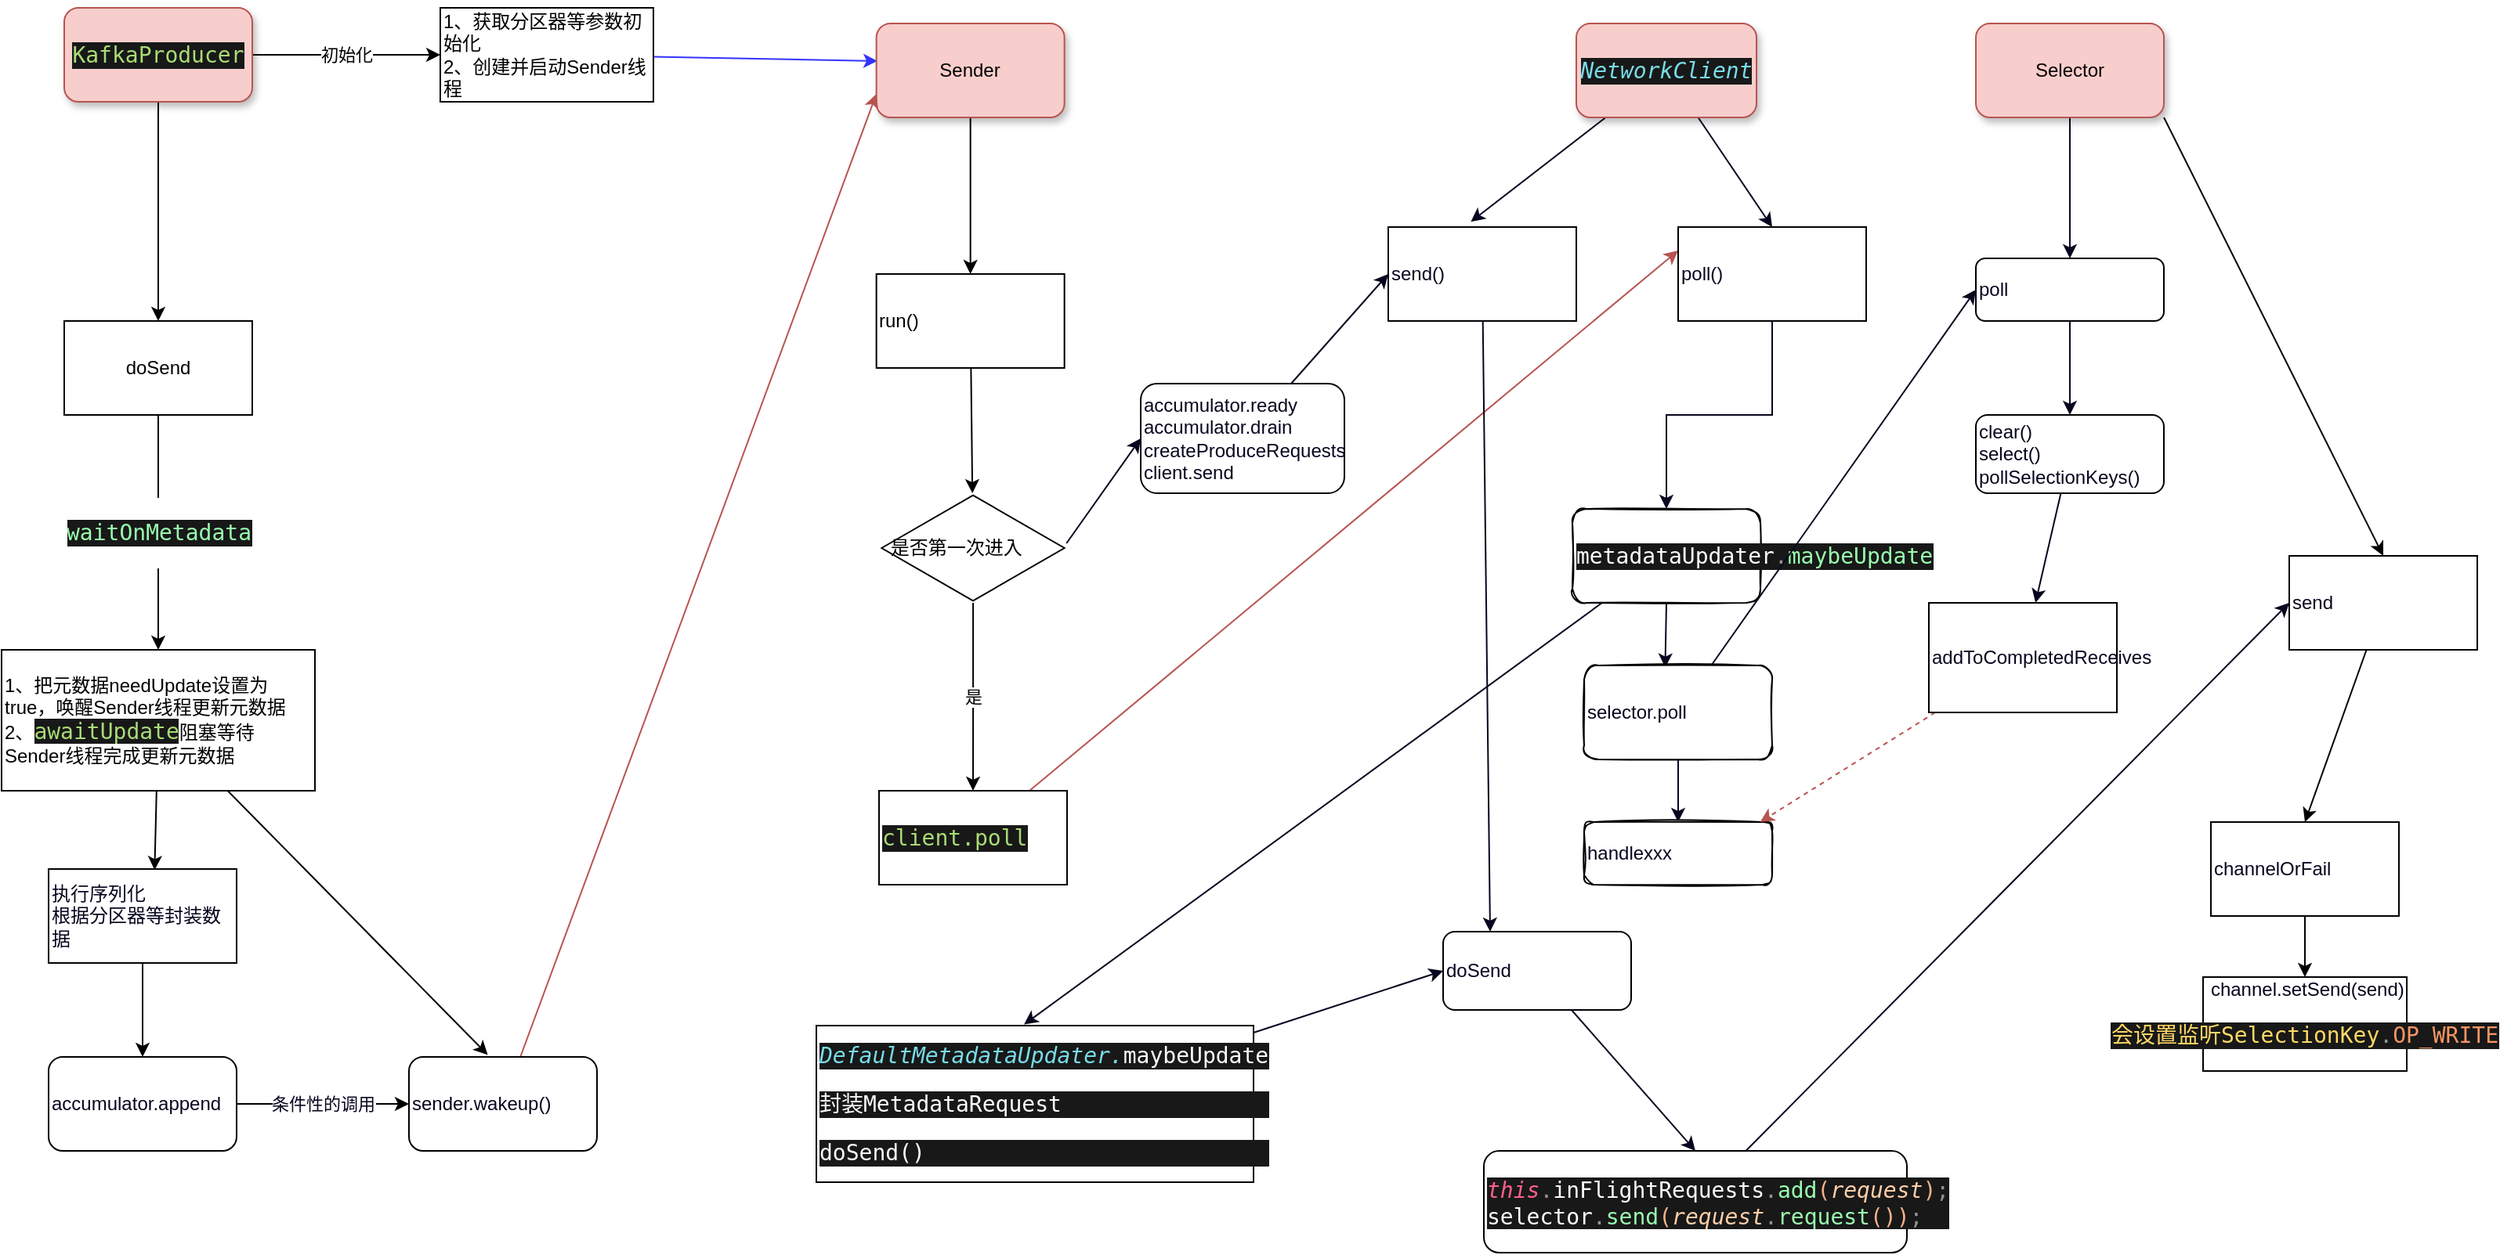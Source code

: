<mxfile version="14.1.8" type="device"><diagram id="FYl6lowcQAgcRIU9G7TE" name="第 1 页"><mxGraphModel dx="1979" dy="1246" grid="1" gridSize="10" guides="1" tooltips="1" connect="1" arrows="1" fold="1" page="1" pageScale="1" pageWidth="827" pageHeight="1169" math="0" shadow="0"><root><mxCell id="0"/><mxCell id="1" parent="0"/><mxCell id="XOlAvqKnSrqdWnLjlaYU-7" value="初始化" style="edgeStyle=orthogonalEdgeStyle;rounded=0;orthogonalLoop=1;jettySize=auto;html=1;" parent="1" source="XOlAvqKnSrqdWnLjlaYU-1" target="XOlAvqKnSrqdWnLjlaYU-6" edge="1"><mxGeometry relative="1" as="geometry"/></mxCell><mxCell id="XOlAvqKnSrqdWnLjlaYU-9" value="" style="edgeStyle=orthogonalEdgeStyle;rounded=0;orthogonalLoop=1;jettySize=auto;html=1;" parent="1" source="XOlAvqKnSrqdWnLjlaYU-1" target="XOlAvqKnSrqdWnLjlaYU-8" edge="1"><mxGeometry relative="1" as="geometry"/></mxCell><mxCell id="XOlAvqKnSrqdWnLjlaYU-1" value="&lt;pre style=&quot;background-color: #181818 ; color: #fcfcfa ; font-family: &amp;#34;sarasa mono sc&amp;#34; , monospace ; font-size: 10.5pt&quot;&gt;&lt;span style=&quot;color: #a9dc76&quot;&gt;KafkaProducer&lt;/span&gt;&lt;/pre&gt;" style="whiteSpace=wrap;html=1;rounded=1;glass=0;shadow=1;fillColor=#f8cecc;strokeColor=#b85450;" parent="1" vertex="1"><mxGeometry x="140" y="10" width="120" height="60" as="geometry"/></mxCell><mxCell id="XOlAvqKnSrqdWnLjlaYU-19" style="rounded=0;orthogonalLoop=1;jettySize=auto;html=1;entryX=0.006;entryY=0.4;entryDx=0;entryDy=0;fontColor=#06061F;strokeColor=#3333FF;entryPerimeter=0;" parent="1" source="XOlAvqKnSrqdWnLjlaYU-6" target="XOlAvqKnSrqdWnLjlaYU-12" edge="1"><mxGeometry relative="1" as="geometry"/></mxCell><mxCell id="XOlAvqKnSrqdWnLjlaYU-76" style="edgeStyle=none;rounded=0;orthogonalLoop=1;jettySize=auto;html=1;exitX=1;exitY=0.5;exitDx=0;exitDy=0;strokeColor=#000000;fontColor=#06061F;" parent="1" source="XOlAvqKnSrqdWnLjlaYU-6" edge="1"><mxGeometry relative="1" as="geometry"><mxPoint x="490" y="40" as="targetPoint"/></mxGeometry></mxCell><mxCell id="XOlAvqKnSrqdWnLjlaYU-6" value="1、获取分区器等参数初始化&lt;br&gt;2、创建并启动Sender线程" style="whiteSpace=wrap;html=1;align=left;" parent="1" vertex="1"><mxGeometry x="380" y="10" width="136" height="60" as="geometry"/></mxCell><mxCell id="XOlAvqKnSrqdWnLjlaYU-11" value="&lt;pre style=&quot;background-color: #181818 ; color: #fcfcfa ; font-family: &amp;quot;sarasa mono sc&amp;quot; , monospace ; font-size: 10.5pt&quot;&gt;&lt;span style=&quot;color: #99ffae&quot;&gt;waitOnMetadata&lt;/span&gt;&lt;/pre&gt;" style="edgeStyle=orthogonalEdgeStyle;rounded=0;orthogonalLoop=1;jettySize=auto;html=1;" parent="1" source="XOlAvqKnSrqdWnLjlaYU-8" target="XOlAvqKnSrqdWnLjlaYU-10" edge="1"><mxGeometry relative="1" as="geometry"/></mxCell><mxCell id="XOlAvqKnSrqdWnLjlaYU-8" value="doSend" style="whiteSpace=wrap;html=1;rounded=0;glass=0;" parent="1" vertex="1"><mxGeometry x="140" y="210" width="120" height="60" as="geometry"/></mxCell><mxCell id="XOlAvqKnSrqdWnLjlaYU-70" style="edgeStyle=none;rounded=0;orthogonalLoop=1;jettySize=auto;html=1;entryX=0.564;entryY=0.011;entryDx=0;entryDy=0;entryPerimeter=0;strokeColor=#000000;fontColor=#06061F;" parent="1" source="XOlAvqKnSrqdWnLjlaYU-10" target="XOlAvqKnSrqdWnLjlaYU-68" edge="1"><mxGeometry relative="1" as="geometry"/></mxCell><mxCell id="XOlAvqKnSrqdWnLjlaYU-74" style="edgeStyle=none;rounded=0;orthogonalLoop=1;jettySize=auto;html=1;entryX=0.419;entryY=-0.022;entryDx=0;entryDy=0;entryPerimeter=0;strokeColor=#000000;fontColor=#06061F;" parent="1" source="XOlAvqKnSrqdWnLjlaYU-10" target="XOlAvqKnSrqdWnLjlaYU-72" edge="1"><mxGeometry relative="1" as="geometry"/></mxCell><mxCell id="XOlAvqKnSrqdWnLjlaYU-10" value="1、把元数据needUpdate设置为true，唤醒Sender线程更新元数据&lt;br&gt;2、&lt;span style=&quot;color: rgb(169 , 220 , 118) ; background-color: rgb(24 , 24 , 24) ; font-family: &amp;#34;sarasa mono sc&amp;#34; , monospace ; font-size: 10.5pt&quot;&gt;awaitUpdate&lt;/span&gt;&lt;span&gt;阻塞等待Sender线程完成更新元数据&lt;/span&gt;" style="whiteSpace=wrap;html=1;rounded=0;glass=0;align=left;" parent="1" vertex="1"><mxGeometry x="100" y="420" width="200" height="90" as="geometry"/></mxCell><mxCell id="XOlAvqKnSrqdWnLjlaYU-14" value="" style="rounded=0;orthogonalLoop=1;jettySize=auto;html=1;" parent="1" source="XOlAvqKnSrqdWnLjlaYU-12" target="XOlAvqKnSrqdWnLjlaYU-13" edge="1"><mxGeometry relative="1" as="geometry"/></mxCell><mxCell id="XOlAvqKnSrqdWnLjlaYU-12" value="Sender" style="rounded=1;whiteSpace=wrap;html=1;glass=0;align=center;shadow=1;fillColor=#f8cecc;strokeColor=#b85450;" parent="1" vertex="1"><mxGeometry x="658.33" y="20" width="120" height="60" as="geometry"/></mxCell><mxCell id="XOlAvqKnSrqdWnLjlaYU-16" style="rounded=0;orthogonalLoop=1;jettySize=auto;html=1;" parent="1" source="XOlAvqKnSrqdWnLjlaYU-13" target="XOlAvqKnSrqdWnLjlaYU-15" edge="1"><mxGeometry relative="1" as="geometry"/></mxCell><mxCell id="XOlAvqKnSrqdWnLjlaYU-13" value="run()" style="rounded=0;whiteSpace=wrap;html=1;glass=0;align=left;" parent="1" vertex="1"><mxGeometry x="658.33" y="180" width="120" height="60" as="geometry"/></mxCell><mxCell id="XOlAvqKnSrqdWnLjlaYU-18" value="是" style="edgeStyle=orthogonalEdgeStyle;rounded=0;orthogonalLoop=1;jettySize=auto;html=1;entryX=0.5;entryY=0;entryDx=0;entryDy=0;" parent="1" source="XOlAvqKnSrqdWnLjlaYU-15" target="XOlAvqKnSrqdWnLjlaYU-17" edge="1"><mxGeometry relative="1" as="geometry"/></mxCell><mxCell id="XOlAvqKnSrqdWnLjlaYU-53" style="edgeStyle=none;rounded=0;orthogonalLoop=1;jettySize=auto;html=1;entryX=0;entryY=0.5;entryDx=0;entryDy=0;strokeColor=#06061F;fontColor=#06061F;exitX=1.011;exitY=0.457;exitDx=0;exitDy=0;exitPerimeter=0;" parent="1" source="XOlAvqKnSrqdWnLjlaYU-15" target="XOlAvqKnSrqdWnLjlaYU-52" edge="1"><mxGeometry relative="1" as="geometry"><mxPoint x="770" y="350" as="sourcePoint"/></mxGeometry></mxCell><mxCell id="XOlAvqKnSrqdWnLjlaYU-15" value="&amp;nbsp;是否第一次进入" style="html=1;whiteSpace=wrap;aspect=fixed;shape=isoRectangle;rounded=1;glass=0;align=left;" parent="1" vertex="1"><mxGeometry x="661.66" y="320" width="116.67" height="70" as="geometry"/></mxCell><mxCell id="XOlAvqKnSrqdWnLjlaYU-27" style="rounded=0;orthogonalLoop=1;jettySize=auto;html=1;entryX=0;entryY=0.25;entryDx=0;entryDy=0;strokeColor=#b85450;fontColor=#06061F;fillColor=#f8cecc;" parent="1" source="XOlAvqKnSrqdWnLjlaYU-17" target="XOlAvqKnSrqdWnLjlaYU-21" edge="1"><mxGeometry relative="1" as="geometry"/></mxCell><mxCell id="XOlAvqKnSrqdWnLjlaYU-17" value="&lt;pre style=&quot;background-color: #181818 ; color: #fcfcfa ; font-family: &amp;#34;sarasa mono sc&amp;#34; , monospace ; font-size: 10.5pt&quot;&gt;&lt;span style=&quot;color: #a9dc76&quot;&gt;client.poll&lt;/span&gt;&lt;/pre&gt;" style="rounded=0;whiteSpace=wrap;html=1;glass=0;align=left;" parent="1" vertex="1"><mxGeometry x="660" y="510" width="120" height="60" as="geometry"/></mxCell><mxCell id="XOlAvqKnSrqdWnLjlaYU-24" style="rounded=0;orthogonalLoop=1;jettySize=auto;html=1;entryX=0.5;entryY=0;entryDx=0;entryDy=0;fontColor=#06061F;strokeColor=#06061F;" parent="1" source="XOlAvqKnSrqdWnLjlaYU-20" target="XOlAvqKnSrqdWnLjlaYU-21" edge="1"><mxGeometry relative="1" as="geometry"/></mxCell><mxCell id="XOlAvqKnSrqdWnLjlaYU-55" style="edgeStyle=none;rounded=0;orthogonalLoop=1;jettySize=auto;html=1;entryX=0.439;entryY=-0.056;entryDx=0;entryDy=0;entryPerimeter=0;strokeColor=#06061F;fontColor=#06061F;" parent="1" source="XOlAvqKnSrqdWnLjlaYU-20" target="XOlAvqKnSrqdWnLjlaYU-54" edge="1"><mxGeometry relative="1" as="geometry"/></mxCell><mxCell id="XOlAvqKnSrqdWnLjlaYU-20" value="&lt;pre style=&quot;background-color: #181818 ; color: #fcfcfa ; font-family: &amp;quot;sarasa mono sc&amp;quot; , monospace ; font-size: 10.5pt&quot;&gt;&lt;span style=&quot;color: #78dce8 ; font-style: italic&quot;&gt;NetworkClient&lt;/span&gt;&lt;/pre&gt;" style="rounded=1;whiteSpace=wrap;html=1;glass=0;align=center;shadow=1;fillColor=#f8cecc;strokeColor=#b85450;" parent="1" vertex="1"><mxGeometry x="1105" y="20" width="115" height="60" as="geometry"/></mxCell><mxCell id="XOlAvqKnSrqdWnLjlaYU-23" style="edgeStyle=orthogonalEdgeStyle;rounded=0;orthogonalLoop=1;jettySize=auto;html=1;fontColor=#06061F;strokeColor=#06061F;" parent="1" source="XOlAvqKnSrqdWnLjlaYU-21" target="XOlAvqKnSrqdWnLjlaYU-22" edge="1"><mxGeometry relative="1" as="geometry"/></mxCell><mxCell id="XOlAvqKnSrqdWnLjlaYU-21" value="poll()" style="rounded=0;whiteSpace=wrap;html=1;glass=0;fontColor=#06061F;align=left;shadow=0;" parent="1" vertex="1"><mxGeometry x="1170" y="150" width="120" height="60" as="geometry"/></mxCell><mxCell id="XOlAvqKnSrqdWnLjlaYU-46" style="edgeStyle=none;rounded=0;orthogonalLoop=1;jettySize=auto;html=1;exitX=0.5;exitY=1;exitDx=0;exitDy=0;entryX=0.431;entryY=0.022;entryDx=0;entryDy=0;strokeColor=#06061F;fontColor=#06061F;entryPerimeter=0;" parent="1" source="XOlAvqKnSrqdWnLjlaYU-22" target="XOlAvqKnSrqdWnLjlaYU-44" edge="1"><mxGeometry relative="1" as="geometry"/></mxCell><mxCell id="XOlAvqKnSrqdWnLjlaYU-48" style="edgeStyle=none;rounded=0;orthogonalLoop=1;jettySize=auto;html=1;entryX=0.475;entryY=-0.007;entryDx=0;entryDy=0;entryPerimeter=0;strokeColor=#06061F;fontColor=#06061F;" parent="1" source="XOlAvqKnSrqdWnLjlaYU-22" target="XOlAvqKnSrqdWnLjlaYU-25" edge="1"><mxGeometry relative="1" as="geometry"/></mxCell><mxCell id="XOlAvqKnSrqdWnLjlaYU-22" value="&lt;pre style=&quot;background-color: #181818 ; color: #fcfcfa ; font-family: &amp;#34;sarasa mono sc&amp;#34; , monospace ; font-size: 10.5pt&quot;&gt;metadataUpdater&lt;span style=&quot;color: #939293&quot;&gt;.&lt;/span&gt;&lt;span style=&quot;color: #99ffae&quot;&gt;maybeUpdate&lt;/span&gt;&lt;/pre&gt;" style="rounded=1;whiteSpace=wrap;html=1;glass=0;fontColor=#06061F;align=left;sketch=1;" parent="1" vertex="1"><mxGeometry x="1102.5" y="330" width="120" height="60" as="geometry"/></mxCell><mxCell id="XOlAvqKnSrqdWnLjlaYU-40" style="edgeStyle=none;rounded=0;orthogonalLoop=1;jettySize=auto;html=1;entryX=0;entryY=0.5;entryDx=0;entryDy=0;strokeColor=#06061F;fontColor=#06061F;" parent="1" source="XOlAvqKnSrqdWnLjlaYU-25" target="XOlAvqKnSrqdWnLjlaYU-37" edge="1"><mxGeometry relative="1" as="geometry"/></mxCell><mxCell id="XOlAvqKnSrqdWnLjlaYU-25" value="&lt;pre style=&quot;background-color: #181818 ; color: #fcfcfa ; font-family: &amp;#34;sarasa mono sc&amp;#34; , monospace ; font-size: 10.5pt&quot;&gt;&lt;span style=&quot;color: #78dce8 ; font-style: italic&quot;&gt;DefaultMetadataUpdater.&lt;/span&gt;maybeUpdate&lt;/pre&gt;&lt;pre style=&quot;background-color: #181818 ; color: #fcfcfa ; font-family: &amp;#34;sarasa mono sc&amp;#34; , monospace ; font-size: 10.5pt&quot;&gt;封装MetadataRequest&lt;/pre&gt;&lt;pre style=&quot;background-color: #181818 ; color: #fcfcfa ; font-family: &amp;#34;sarasa mono sc&amp;#34; , monospace ; font-size: 10.5pt&quot;&gt;doSend()&lt;/pre&gt;" style="rounded=0;whiteSpace=wrap;html=1;glass=0;fontColor=#06061F;align=left;" parent="1" vertex="1"><mxGeometry x="620" y="660" width="279" height="100" as="geometry"/></mxCell><mxCell id="XOlAvqKnSrqdWnLjlaYU-43" style="edgeStyle=none;rounded=0;orthogonalLoop=1;jettySize=auto;html=1;entryX=0.5;entryY=0;entryDx=0;entryDy=0;strokeColor=#06061F;fontColor=#06061F;" parent="1" source="XOlAvqKnSrqdWnLjlaYU-26" target="XOlAvqKnSrqdWnLjlaYU-42" edge="1"><mxGeometry relative="1" as="geometry"/></mxCell><mxCell id="XOlAvqKnSrqdWnLjlaYU-67" style="edgeStyle=none;rounded=0;orthogonalLoop=1;jettySize=auto;html=1;exitX=1;exitY=1;exitDx=0;exitDy=0;entryX=0.5;entryY=0;entryDx=0;entryDy=0;fontColor=#06061F;" parent="1" source="XOlAvqKnSrqdWnLjlaYU-26" target="XOlAvqKnSrqdWnLjlaYU-58" edge="1"><mxGeometry relative="1" as="geometry"/></mxCell><mxCell id="XOlAvqKnSrqdWnLjlaYU-26" value="Selector" style="rounded=1;whiteSpace=wrap;html=1;glass=0;align=center;shadow=1;fillColor=#f8cecc;strokeColor=#b85450;" parent="1" vertex="1"><mxGeometry x="1360" y="20" width="120" height="60" as="geometry"/></mxCell><mxCell id="XOlAvqKnSrqdWnLjlaYU-36" style="edgeStyle=none;rounded=0;orthogonalLoop=1;jettySize=auto;html=1;exitX=0.5;exitY=0;exitDx=0;exitDy=0;strokeColor=#06061F;fontColor=#06061F;" parent="1" source="XOlAvqKnSrqdWnLjlaYU-21" target="XOlAvqKnSrqdWnLjlaYU-21" edge="1"><mxGeometry relative="1" as="geometry"/></mxCell><mxCell id="XOlAvqKnSrqdWnLjlaYU-39" style="edgeStyle=none;rounded=0;orthogonalLoop=1;jettySize=auto;html=1;entryX=0.5;entryY=0;entryDx=0;entryDy=0;strokeColor=#06061F;fontColor=#06061F;" parent="1" source="XOlAvqKnSrqdWnLjlaYU-37" target="XOlAvqKnSrqdWnLjlaYU-38" edge="1"><mxGeometry relative="1" as="geometry"/></mxCell><mxCell id="XOlAvqKnSrqdWnLjlaYU-37" value="doSend" style="whiteSpace=wrap;html=1;rounded=1;glass=0;fontColor=#06061F;align=left;" parent="1" vertex="1"><mxGeometry x="1020" y="600" width="120" height="50" as="geometry"/></mxCell><mxCell id="XOlAvqKnSrqdWnLjlaYU-60" style="edgeStyle=none;rounded=0;orthogonalLoop=1;jettySize=auto;html=1;entryX=0;entryY=0.5;entryDx=0;entryDy=0;strokeColor=#06061F;fontColor=#06061F;" parent="1" source="XOlAvqKnSrqdWnLjlaYU-38" target="XOlAvqKnSrqdWnLjlaYU-58" edge="1"><mxGeometry relative="1" as="geometry"/></mxCell><mxCell id="XOlAvqKnSrqdWnLjlaYU-38" value="&lt;pre style=&quot;background-color: #181818 ; color: #fcfcfa ; font-family: &amp;#34;sarasa mono sc&amp;#34; , monospace ; font-size: 10.5pt&quot;&gt;&lt;span style=&quot;color: #ff6188 ; font-style: italic&quot;&gt;this&lt;/span&gt;&lt;span style=&quot;color: #939293&quot;&gt;.&lt;/span&gt;inFlightRequests&lt;span style=&quot;color: #939293&quot;&gt;.&lt;/span&gt;&lt;span style=&quot;color: #99ffae&quot;&gt;add&lt;/span&gt;&lt;span style=&quot;color: #f5b289&quot;&gt;(&lt;/span&gt;&lt;span style=&quot;color: #ffcfa8 ; font-style: italic&quot;&gt;request&lt;/span&gt;&lt;span style=&quot;color: #f5b289&quot;&gt;)&lt;/span&gt;&lt;span style=&quot;color: #939293&quot;&gt;;&lt;/span&gt;&lt;span style=&quot;color: #727072 ; font-style: italic&quot;&gt;&lt;br&gt;&lt;/span&gt;selector&lt;span style=&quot;color: #939293&quot;&gt;.&lt;/span&gt;&lt;span style=&quot;color: #99ffae&quot;&gt;send&lt;/span&gt;&lt;span style=&quot;color: #f5b289&quot;&gt;(&lt;/span&gt;&lt;span style=&quot;color: #ffcfa8 ; font-style: italic&quot;&gt;request&lt;/span&gt;&lt;span style=&quot;color: #939293&quot;&gt;.&lt;/span&gt;&lt;span style=&quot;color: #99ffae&quot;&gt;request&lt;/span&gt;&lt;span style=&quot;color: #f5b289&quot;&gt;())&lt;/span&gt;&lt;span style=&quot;color: #939293&quot;&gt;;&lt;/span&gt;&lt;/pre&gt;" style="whiteSpace=wrap;html=1;rounded=1;glass=0;fontColor=#06061F;align=left;" parent="1" vertex="1"><mxGeometry x="1046" y="740" width="270" height="65" as="geometry"/></mxCell><mxCell id="XOlAvqKnSrqdWnLjlaYU-62" style="edgeStyle=none;rounded=0;orthogonalLoop=1;jettySize=auto;html=1;strokeColor=#06061F;fontColor=#06061F;" parent="1" source="XOlAvqKnSrqdWnLjlaYU-42" target="XOlAvqKnSrqdWnLjlaYU-61" edge="1"><mxGeometry relative="1" as="geometry"/></mxCell><mxCell id="XOlAvqKnSrqdWnLjlaYU-42" value="poll" style="whiteSpace=wrap;html=1;rounded=1;glass=0;fontColor=#06061F;align=left;" parent="1" vertex="1"><mxGeometry x="1360" y="170" width="120" height="40" as="geometry"/></mxCell><mxCell id="XOlAvqKnSrqdWnLjlaYU-47" style="edgeStyle=none;rounded=0;orthogonalLoop=1;jettySize=auto;html=1;entryX=0;entryY=0.5;entryDx=0;entryDy=0;strokeColor=#06061F;fontColor=#06061F;" parent="1" source="XOlAvqKnSrqdWnLjlaYU-44" target="XOlAvqKnSrqdWnLjlaYU-42" edge="1"><mxGeometry relative="1" as="geometry"/></mxCell><mxCell id="XOlAvqKnSrqdWnLjlaYU-51" style="edgeStyle=none;rounded=0;orthogonalLoop=1;jettySize=auto;html=1;exitX=0.5;exitY=1;exitDx=0;exitDy=0;strokeColor=#06061F;fontColor=#06061F;" parent="1" source="XOlAvqKnSrqdWnLjlaYU-44" target="XOlAvqKnSrqdWnLjlaYU-49" edge="1"><mxGeometry relative="1" as="geometry"/></mxCell><mxCell id="XOlAvqKnSrqdWnLjlaYU-44" value="selector.poll" style="whiteSpace=wrap;html=1;rounded=1;glass=0;fontColor=#06061F;align=left;sketch=1;" parent="1" vertex="1"><mxGeometry x="1110" y="430" width="120" height="60" as="geometry"/></mxCell><mxCell id="XOlAvqKnSrqdWnLjlaYU-45" style="edgeStyle=none;rounded=0;orthogonalLoop=1;jettySize=auto;html=1;entryX=0.5;entryY=0;entryDx=0;entryDy=0;strokeColor=#06061F;fontColor=#06061F;" parent="1" source="XOlAvqKnSrqdWnLjlaYU-37" target="XOlAvqKnSrqdWnLjlaYU-37" edge="1"><mxGeometry relative="1" as="geometry"/></mxCell><mxCell id="XOlAvqKnSrqdWnLjlaYU-49" value="handlexxx" style="whiteSpace=wrap;html=1;rounded=1;glass=0;fontColor=#06061F;align=left;sketch=1;" parent="1" vertex="1"><mxGeometry x="1110" y="530" width="120" height="40" as="geometry"/></mxCell><mxCell id="XOlAvqKnSrqdWnLjlaYU-56" style="edgeStyle=none;rounded=0;orthogonalLoop=1;jettySize=auto;html=1;entryX=0;entryY=0.5;entryDx=0;entryDy=0;strokeColor=#06061F;fontColor=#06061F;" parent="1" source="XOlAvqKnSrqdWnLjlaYU-52" target="XOlAvqKnSrqdWnLjlaYU-54" edge="1"><mxGeometry relative="1" as="geometry"/></mxCell><mxCell id="XOlAvqKnSrqdWnLjlaYU-52" value="accumulator.ready&lt;br&gt;accumulator.drain&lt;br&gt;createProduceRequests&lt;br&gt;client.send" style="whiteSpace=wrap;html=1;rounded=1;glass=0;fontColor=#06061F;align=left;" parent="1" vertex="1"><mxGeometry x="827" y="250" width="130" height="70" as="geometry"/></mxCell><mxCell id="XOlAvqKnSrqdWnLjlaYU-57" style="edgeStyle=none;rounded=0;orthogonalLoop=1;jettySize=auto;html=1;entryX=0.25;entryY=0;entryDx=0;entryDy=0;strokeColor=#06061F;fontColor=#06061F;" parent="1" source="XOlAvqKnSrqdWnLjlaYU-54" target="XOlAvqKnSrqdWnLjlaYU-37" edge="1"><mxGeometry relative="1" as="geometry"/></mxCell><mxCell id="XOlAvqKnSrqdWnLjlaYU-54" value="send()" style="whiteSpace=wrap;html=1;rounded=0;glass=0;fontColor=#06061F;align=left;" parent="1" vertex="1"><mxGeometry x="985" y="150" width="120" height="60" as="geometry"/></mxCell><mxCell id="PNrxCdwBIIVqL-zgiXn6-5" style="edgeStyle=none;rounded=0;orthogonalLoop=1;jettySize=auto;html=1;entryX=0.5;entryY=0;entryDx=0;entryDy=0;" edge="1" parent="1" source="XOlAvqKnSrqdWnLjlaYU-58" target="XOlAvqKnSrqdWnLjlaYU-66"><mxGeometry relative="1" as="geometry"/></mxCell><mxCell id="XOlAvqKnSrqdWnLjlaYU-58" value="send" style="whiteSpace=wrap;html=1;rounded=0;glass=0;fontColor=#06061F;align=left;" parent="1" vertex="1"><mxGeometry x="1560" y="360" width="120" height="60" as="geometry"/></mxCell><mxCell id="XOlAvqKnSrqdWnLjlaYU-64" value="" style="edgeStyle=none;rounded=0;orthogonalLoop=1;jettySize=auto;html=1;strokeColor=#06061F;fontColor=#06061F;" parent="1" source="XOlAvqKnSrqdWnLjlaYU-61" target="XOlAvqKnSrqdWnLjlaYU-63" edge="1"><mxGeometry relative="1" as="geometry"/></mxCell><mxCell id="XOlAvqKnSrqdWnLjlaYU-61" value="clear()&lt;br&gt;select()&lt;br&gt;pollSelectionKeys()&lt;br&gt;" style="whiteSpace=wrap;html=1;rounded=1;glass=0;fontColor=#06061F;align=left;" parent="1" vertex="1"><mxGeometry x="1360" y="270" width="120" height="50" as="geometry"/></mxCell><mxCell id="XOlAvqKnSrqdWnLjlaYU-65" style="edgeStyle=none;rounded=0;orthogonalLoop=1;jettySize=auto;html=1;entryX=0.936;entryY=0;entryDx=0;entryDy=0;entryPerimeter=0;strokeColor=#b85450;fontColor=#06061F;dashed=1;fillColor=#f8cecc;" parent="1" source="XOlAvqKnSrqdWnLjlaYU-63" target="XOlAvqKnSrqdWnLjlaYU-49" edge="1"><mxGeometry relative="1" as="geometry"/></mxCell><mxCell id="XOlAvqKnSrqdWnLjlaYU-63" value="addToCompletedReceives" style="whiteSpace=wrap;html=1;rounded=0;glass=0;fontColor=#06061F;align=left;" parent="1" vertex="1"><mxGeometry x="1330" y="390" width="120" height="70" as="geometry"/></mxCell><mxCell id="PNrxCdwBIIVqL-zgiXn6-2" value="" style="edgeStyle=none;rounded=0;orthogonalLoop=1;jettySize=auto;html=1;" edge="1" parent="1" source="XOlAvqKnSrqdWnLjlaYU-66" target="PNrxCdwBIIVqL-zgiXn6-1"><mxGeometry relative="1" as="geometry"/></mxCell><mxCell id="XOlAvqKnSrqdWnLjlaYU-66" value="channelOrFail&lt;br&gt;" style="whiteSpace=wrap;html=1;rounded=0;glass=0;fontColor=#06061F;align=left;" parent="1" vertex="1"><mxGeometry x="1510" y="530" width="120" height="60" as="geometry"/></mxCell><mxCell id="XOlAvqKnSrqdWnLjlaYU-71" style="edgeStyle=none;rounded=0;orthogonalLoop=1;jettySize=auto;html=1;strokeColor=#000000;fontColor=#06061F;" parent="1" source="XOlAvqKnSrqdWnLjlaYU-68" target="XOlAvqKnSrqdWnLjlaYU-69" edge="1"><mxGeometry relative="1" as="geometry"/></mxCell><mxCell id="XOlAvqKnSrqdWnLjlaYU-68" value="执行序列化&lt;br&gt;根据分区器等封装数据" style="whiteSpace=wrap;html=1;rounded=0;glass=0;fontColor=#06061F;align=left;" parent="1" vertex="1"><mxGeometry x="130" y="560" width="120" height="60" as="geometry"/></mxCell><mxCell id="XOlAvqKnSrqdWnLjlaYU-73" value="条件性的调用" style="edgeStyle=none;rounded=0;orthogonalLoop=1;jettySize=auto;html=1;entryX=0;entryY=0.5;entryDx=0;entryDy=0;strokeColor=#000000;fontColor=#06061F;" parent="1" source="XOlAvqKnSrqdWnLjlaYU-69" target="XOlAvqKnSrqdWnLjlaYU-72" edge="1"><mxGeometry relative="1" as="geometry"/></mxCell><mxCell id="XOlAvqKnSrqdWnLjlaYU-69" value="accumulator.append" style="whiteSpace=wrap;html=1;rounded=1;glass=0;fontColor=#06061F;align=left;" parent="1" vertex="1"><mxGeometry x="130" y="680" width="120" height="60" as="geometry"/></mxCell><mxCell id="XOlAvqKnSrqdWnLjlaYU-75" style="edgeStyle=none;rounded=0;orthogonalLoop=1;jettySize=auto;html=1;entryX=0;entryY=0.75;entryDx=0;entryDy=0;strokeColor=#b85450;fontColor=#06061F;fillColor=#f8cecc;" parent="1" source="XOlAvqKnSrqdWnLjlaYU-72" target="XOlAvqKnSrqdWnLjlaYU-12" edge="1"><mxGeometry relative="1" as="geometry"/></mxCell><mxCell id="XOlAvqKnSrqdWnLjlaYU-72" value="sender.wakeup()" style="whiteSpace=wrap;html=1;rounded=1;glass=0;fontColor=#06061F;align=left;" parent="1" vertex="1"><mxGeometry x="360" y="680" width="120" height="60" as="geometry"/></mxCell><mxCell id="PNrxCdwBIIVqL-zgiXn6-1" value="&lt;span style=&quot;color: rgb(6 , 6 , 31) ; text-align: left&quot;&gt;&amp;nbsp;channel.setSend(send)&lt;br&gt;&lt;/span&gt;&lt;pre style=&quot;background-color: #181818 ; color: #fcfcfa ; font-family: &amp;#34;sarasa mono sc&amp;#34; , monospace ; font-size: 10.5pt&quot;&gt;&lt;span style=&quot;color: #ffd866&quot;&gt;会设置监听SelectionKey&lt;/span&gt;&lt;span style=&quot;color: #939293&quot;&gt;.&lt;/span&gt;&lt;span style=&quot;color: #f59762&quot;&gt;OP_WRITE&lt;/span&gt;&lt;/pre&gt;" style="whiteSpace=wrap;html=1;" vertex="1" parent="1"><mxGeometry x="1505" y="629" width="130" height="60" as="geometry"/></mxCell></root></mxGraphModel></diagram></mxfile>